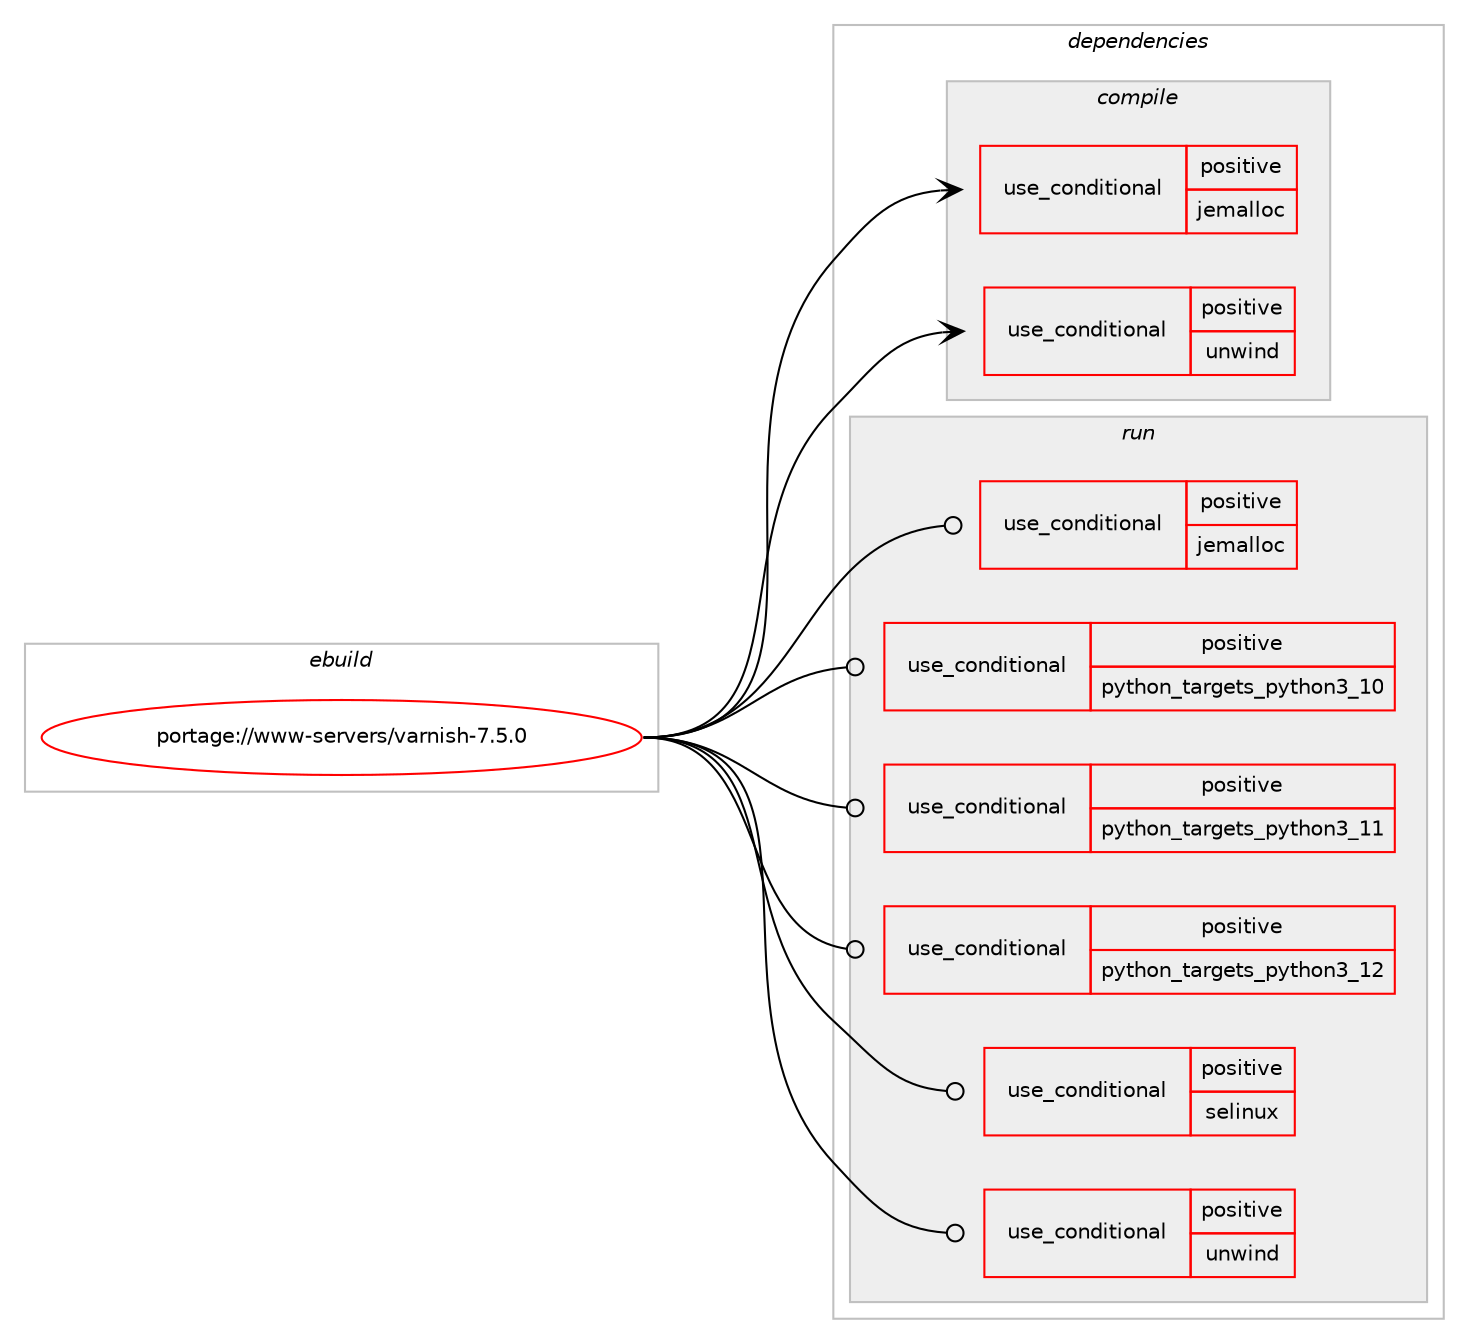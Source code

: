 digraph prolog {

# *************
# Graph options
# *************

newrank=true;
concentrate=true;
compound=true;
graph [rankdir=LR,fontname=Helvetica,fontsize=10,ranksep=1.5];#, ranksep=2.5, nodesep=0.2];
edge  [arrowhead=vee];
node  [fontname=Helvetica,fontsize=10];

# **********
# The ebuild
# **********

subgraph cluster_leftcol {
color=gray;
rank=same;
label=<<i>ebuild</i>>;
id [label="portage://www-servers/varnish-7.5.0", color=red, width=4, href="../www-servers/varnish-7.5.0.svg"];
}

# ****************
# The dependencies
# ****************

subgraph cluster_midcol {
color=gray;
label=<<i>dependencies</i>>;
subgraph cluster_compile {
fillcolor="#eeeeee";
style=filled;
label=<<i>compile</i>>;
subgraph cond118331 {
dependency227342 [label=<<TABLE BORDER="0" CELLBORDER="1" CELLSPACING="0" CELLPADDING="4"><TR><TD ROWSPAN="3" CELLPADDING="10">use_conditional</TD></TR><TR><TD>positive</TD></TR><TR><TD>jemalloc</TD></TR></TABLE>>, shape=none, color=red];
# *** BEGIN UNKNOWN DEPENDENCY TYPE (TODO) ***
# dependency227342 -> package_dependency(portage://www-servers/varnish-7.5.0,install,no,dev-libs,jemalloc,none,[,,],any_same_slot,[])
# *** END UNKNOWN DEPENDENCY TYPE (TODO) ***

}
id:e -> dependency227342:w [weight=20,style="solid",arrowhead="vee"];
subgraph cond118332 {
dependency227343 [label=<<TABLE BORDER="0" CELLBORDER="1" CELLSPACING="0" CELLPADDING="4"><TR><TD ROWSPAN="3" CELLPADDING="10">use_conditional</TD></TR><TR><TD>positive</TD></TR><TR><TD>unwind</TD></TR></TABLE>>, shape=none, color=red];
# *** BEGIN UNKNOWN DEPENDENCY TYPE (TODO) ***
# dependency227343 -> package_dependency(portage://www-servers/varnish-7.5.0,install,no,sys-libs,libunwind,none,[,,],any_same_slot,[])
# *** END UNKNOWN DEPENDENCY TYPE (TODO) ***

}
id:e -> dependency227343:w [weight=20,style="solid",arrowhead="vee"];
# *** BEGIN UNKNOWN DEPENDENCY TYPE (TODO) ***
# id -> package_dependency(portage://www-servers/varnish-7.5.0,install,no,dev-libs,libedit,none,[,,],[],[])
# *** END UNKNOWN DEPENDENCY TYPE (TODO) ***

# *** BEGIN UNKNOWN DEPENDENCY TYPE (TODO) ***
# id -> package_dependency(portage://www-servers/varnish-7.5.0,install,no,dev-libs,libpcre2,none,[,,],[],[use(optenable(jit),none)])
# *** END UNKNOWN DEPENDENCY TYPE (TODO) ***

# *** BEGIN UNKNOWN DEPENDENCY TYPE (TODO) ***
# id -> package_dependency(portage://www-servers/varnish-7.5.0,install,no,dev-python,docutils,none,[,,],[],[])
# *** END UNKNOWN DEPENDENCY TYPE (TODO) ***

# *** BEGIN UNKNOWN DEPENDENCY TYPE (TODO) ***
# id -> package_dependency(portage://www-servers/varnish-7.5.0,install,no,dev-python,sphinx,none,[,,],[],[])
# *** END UNKNOWN DEPENDENCY TYPE (TODO) ***

# *** BEGIN UNKNOWN DEPENDENCY TYPE (TODO) ***
# id -> package_dependency(portage://www-servers/varnish-7.5.0,install,no,sys-libs,ncurses,none,[,,],any_same_slot,[])
# *** END UNKNOWN DEPENDENCY TYPE (TODO) ***

# *** BEGIN UNKNOWN DEPENDENCY TYPE (TODO) ***
# id -> package_dependency(portage://www-servers/varnish-7.5.0,install,no,sys-libs,readline,none,[,,],any_same_slot,[])
# *** END UNKNOWN DEPENDENCY TYPE (TODO) ***

# *** BEGIN UNKNOWN DEPENDENCY TYPE (TODO) ***
# id -> package_dependency(portage://www-servers/varnish-7.5.0,install,no,virtual,pkgconfig,none,[,,],[],[])
# *** END UNKNOWN DEPENDENCY TYPE (TODO) ***

}
subgraph cluster_compileandrun {
fillcolor="#eeeeee";
style=filled;
label=<<i>compile and run</i>>;
}
subgraph cluster_run {
fillcolor="#eeeeee";
style=filled;
label=<<i>run</i>>;
subgraph cond118333 {
dependency227344 [label=<<TABLE BORDER="0" CELLBORDER="1" CELLSPACING="0" CELLPADDING="4"><TR><TD ROWSPAN="3" CELLPADDING="10">use_conditional</TD></TR><TR><TD>positive</TD></TR><TR><TD>jemalloc</TD></TR></TABLE>>, shape=none, color=red];
# *** BEGIN UNKNOWN DEPENDENCY TYPE (TODO) ***
# dependency227344 -> package_dependency(portage://www-servers/varnish-7.5.0,run,no,dev-libs,jemalloc,none,[,,],any_same_slot,[])
# *** END UNKNOWN DEPENDENCY TYPE (TODO) ***

}
id:e -> dependency227344:w [weight=20,style="solid",arrowhead="odot"];
subgraph cond118334 {
dependency227345 [label=<<TABLE BORDER="0" CELLBORDER="1" CELLSPACING="0" CELLPADDING="4"><TR><TD ROWSPAN="3" CELLPADDING="10">use_conditional</TD></TR><TR><TD>positive</TD></TR><TR><TD>python_targets_python3_10</TD></TR></TABLE>>, shape=none, color=red];
# *** BEGIN UNKNOWN DEPENDENCY TYPE (TODO) ***
# dependency227345 -> package_dependency(portage://www-servers/varnish-7.5.0,run,no,dev-lang,python,none,[,,],[slot(3.10)],[])
# *** END UNKNOWN DEPENDENCY TYPE (TODO) ***

}
id:e -> dependency227345:w [weight=20,style="solid",arrowhead="odot"];
subgraph cond118335 {
dependency227346 [label=<<TABLE BORDER="0" CELLBORDER="1" CELLSPACING="0" CELLPADDING="4"><TR><TD ROWSPAN="3" CELLPADDING="10">use_conditional</TD></TR><TR><TD>positive</TD></TR><TR><TD>python_targets_python3_11</TD></TR></TABLE>>, shape=none, color=red];
# *** BEGIN UNKNOWN DEPENDENCY TYPE (TODO) ***
# dependency227346 -> package_dependency(portage://www-servers/varnish-7.5.0,run,no,dev-lang,python,none,[,,],[slot(3.11)],[])
# *** END UNKNOWN DEPENDENCY TYPE (TODO) ***

}
id:e -> dependency227346:w [weight=20,style="solid",arrowhead="odot"];
subgraph cond118336 {
dependency227347 [label=<<TABLE BORDER="0" CELLBORDER="1" CELLSPACING="0" CELLPADDING="4"><TR><TD ROWSPAN="3" CELLPADDING="10">use_conditional</TD></TR><TR><TD>positive</TD></TR><TR><TD>python_targets_python3_12</TD></TR></TABLE>>, shape=none, color=red];
# *** BEGIN UNKNOWN DEPENDENCY TYPE (TODO) ***
# dependency227347 -> package_dependency(portage://www-servers/varnish-7.5.0,run,no,dev-lang,python,none,[,,],[slot(3.12)],[])
# *** END UNKNOWN DEPENDENCY TYPE (TODO) ***

}
id:e -> dependency227347:w [weight=20,style="solid",arrowhead="odot"];
subgraph cond118337 {
dependency227348 [label=<<TABLE BORDER="0" CELLBORDER="1" CELLSPACING="0" CELLPADDING="4"><TR><TD ROWSPAN="3" CELLPADDING="10">use_conditional</TD></TR><TR><TD>positive</TD></TR><TR><TD>selinux</TD></TR></TABLE>>, shape=none, color=red];
# *** BEGIN UNKNOWN DEPENDENCY TYPE (TODO) ***
# dependency227348 -> package_dependency(portage://www-servers/varnish-7.5.0,run,no,sec-policy,selinux-varnishd,none,[,,],[],[])
# *** END UNKNOWN DEPENDENCY TYPE (TODO) ***

}
id:e -> dependency227348:w [weight=20,style="solid",arrowhead="odot"];
subgraph cond118338 {
dependency227349 [label=<<TABLE BORDER="0" CELLBORDER="1" CELLSPACING="0" CELLPADDING="4"><TR><TD ROWSPAN="3" CELLPADDING="10">use_conditional</TD></TR><TR><TD>positive</TD></TR><TR><TD>unwind</TD></TR></TABLE>>, shape=none, color=red];
# *** BEGIN UNKNOWN DEPENDENCY TYPE (TODO) ***
# dependency227349 -> package_dependency(portage://www-servers/varnish-7.5.0,run,no,sys-libs,libunwind,none,[,,],any_same_slot,[])
# *** END UNKNOWN DEPENDENCY TYPE (TODO) ***

}
id:e -> dependency227349:w [weight=20,style="solid",arrowhead="odot"];
# *** BEGIN UNKNOWN DEPENDENCY TYPE (TODO) ***
# id -> package_dependency(portage://www-servers/varnish-7.5.0,run,no,acct-group,varnish,none,[,,],[],[])
# *** END UNKNOWN DEPENDENCY TYPE (TODO) ***

# *** BEGIN UNKNOWN DEPENDENCY TYPE (TODO) ***
# id -> package_dependency(portage://www-servers/varnish-7.5.0,run,no,acct-user,varnish,none,[,,],[],[])
# *** END UNKNOWN DEPENDENCY TYPE (TODO) ***

# *** BEGIN UNKNOWN DEPENDENCY TYPE (TODO) ***
# id -> package_dependency(portage://www-servers/varnish-7.5.0,run,no,dev-libs,libedit,none,[,,],[],[])
# *** END UNKNOWN DEPENDENCY TYPE (TODO) ***

# *** BEGIN UNKNOWN DEPENDENCY TYPE (TODO) ***
# id -> package_dependency(portage://www-servers/varnish-7.5.0,run,no,dev-libs,libpcre2,none,[,,],[],[use(optenable(jit),none)])
# *** END UNKNOWN DEPENDENCY TYPE (TODO) ***

# *** BEGIN UNKNOWN DEPENDENCY TYPE (TODO) ***
# id -> package_dependency(portage://www-servers/varnish-7.5.0,run,no,sys-devel,gcc,none,[,,],[],[])
# *** END UNKNOWN DEPENDENCY TYPE (TODO) ***

# *** BEGIN UNKNOWN DEPENDENCY TYPE (TODO) ***
# id -> package_dependency(portage://www-servers/varnish-7.5.0,run,no,sys-libs,ncurses,none,[,,],any_same_slot,[])
# *** END UNKNOWN DEPENDENCY TYPE (TODO) ***

# *** BEGIN UNKNOWN DEPENDENCY TYPE (TODO) ***
# id -> package_dependency(portage://www-servers/varnish-7.5.0,run,no,sys-libs,readline,none,[,,],any_same_slot,[])
# *** END UNKNOWN DEPENDENCY TYPE (TODO) ***

}
}

# **************
# The candidates
# **************

subgraph cluster_choices {
rank=same;
color=gray;
label=<<i>candidates</i>>;

}

}
